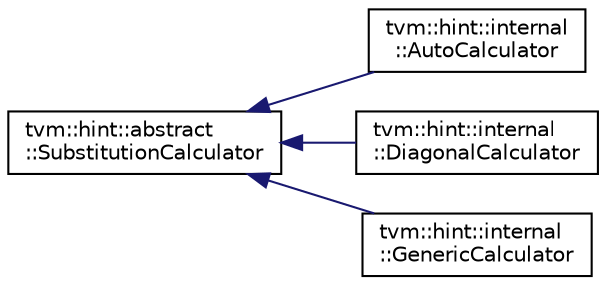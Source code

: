 digraph "Graphical Class Hierarchy"
{
  edge [fontname="Helvetica",fontsize="10",labelfontname="Helvetica",labelfontsize="10"];
  node [fontname="Helvetica",fontsize="10",shape=record];
  rankdir="LR";
  Node0 [label="tvm::hint::abstract\l::SubstitutionCalculator",height=0.2,width=0.4,color="black", fillcolor="white", style="filled",URL="$classtvm_1_1hint_1_1abstract_1_1SubstitutionCalculator.html"];
  Node0 -> Node1 [dir="back",color="midnightblue",fontsize="10",style="solid",fontname="Helvetica"];
  Node1 [label="tvm::hint::internal\l::AutoCalculator",height=0.2,width=0.4,color="black", fillcolor="white", style="filled",URL="$classtvm_1_1hint_1_1internal_1_1AutoCalculator.html"];
  Node0 -> Node2 [dir="back",color="midnightblue",fontsize="10",style="solid",fontname="Helvetica"];
  Node2 [label="tvm::hint::internal\l::DiagonalCalculator",height=0.2,width=0.4,color="black", fillcolor="white", style="filled",URL="$classtvm_1_1hint_1_1internal_1_1DiagonalCalculator.html"];
  Node0 -> Node3 [dir="back",color="midnightblue",fontsize="10",style="solid",fontname="Helvetica"];
  Node3 [label="tvm::hint::internal\l::GenericCalculator",height=0.2,width=0.4,color="black", fillcolor="white", style="filled",URL="$classtvm_1_1hint_1_1internal_1_1GenericCalculator.html"];
}
